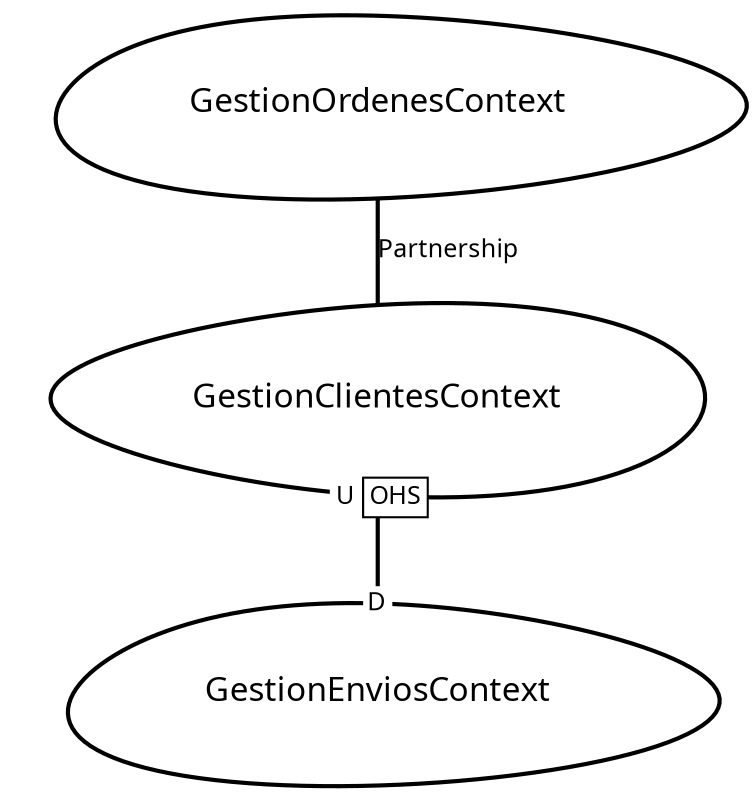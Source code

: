 digraph "ContextMapGraph" {
graph ["imagepath"="/tmp/GraphvizJava"]
"GestionClientesContext" ["margin"="0.3","orientation"="88","shape"="egg","fontsize"="16","style"="bold","label"="GestionClientesContext\n","fontname"="sans-serif"]
"GestionEnviosContext" ["margin"="0.3","orientation"="17","shape"="egg","fontsize"="16","style"="bold","label"="GestionEnviosContext\n","fontname"="sans-serif"]
"GestionOrdenesContext" ["margin"="0.3","orientation"="26","shape"="egg","fontsize"="16","style"="bold","label"="GestionOrdenesContext\n","fontname"="sans-serif"]
"GestionClientesContext" -> "GestionEnviosContext" ["headlabel"=<<table cellspacing="0" cellborder="0" border="0">
<tr><td bgcolor="white">D</td></tr>
</table>>,"labeldistance"="0","fontsize"="12","taillabel"=<<table cellspacing="0" cellborder="1" border="0">
<tr><td bgcolor="white" sides="r">U</td><td sides="trbl" bgcolor="white"><font>OHS</font></td></tr>
</table>>,"style"="bold","label"="                                        ","dir"="none","fontname"="sans-serif"]
"GestionOrdenesContext" -> "GestionClientesContext" ["fontsize"="12","style"="bold","label"="Partnership","dir"="none","fontname"="sans-serif"]
}